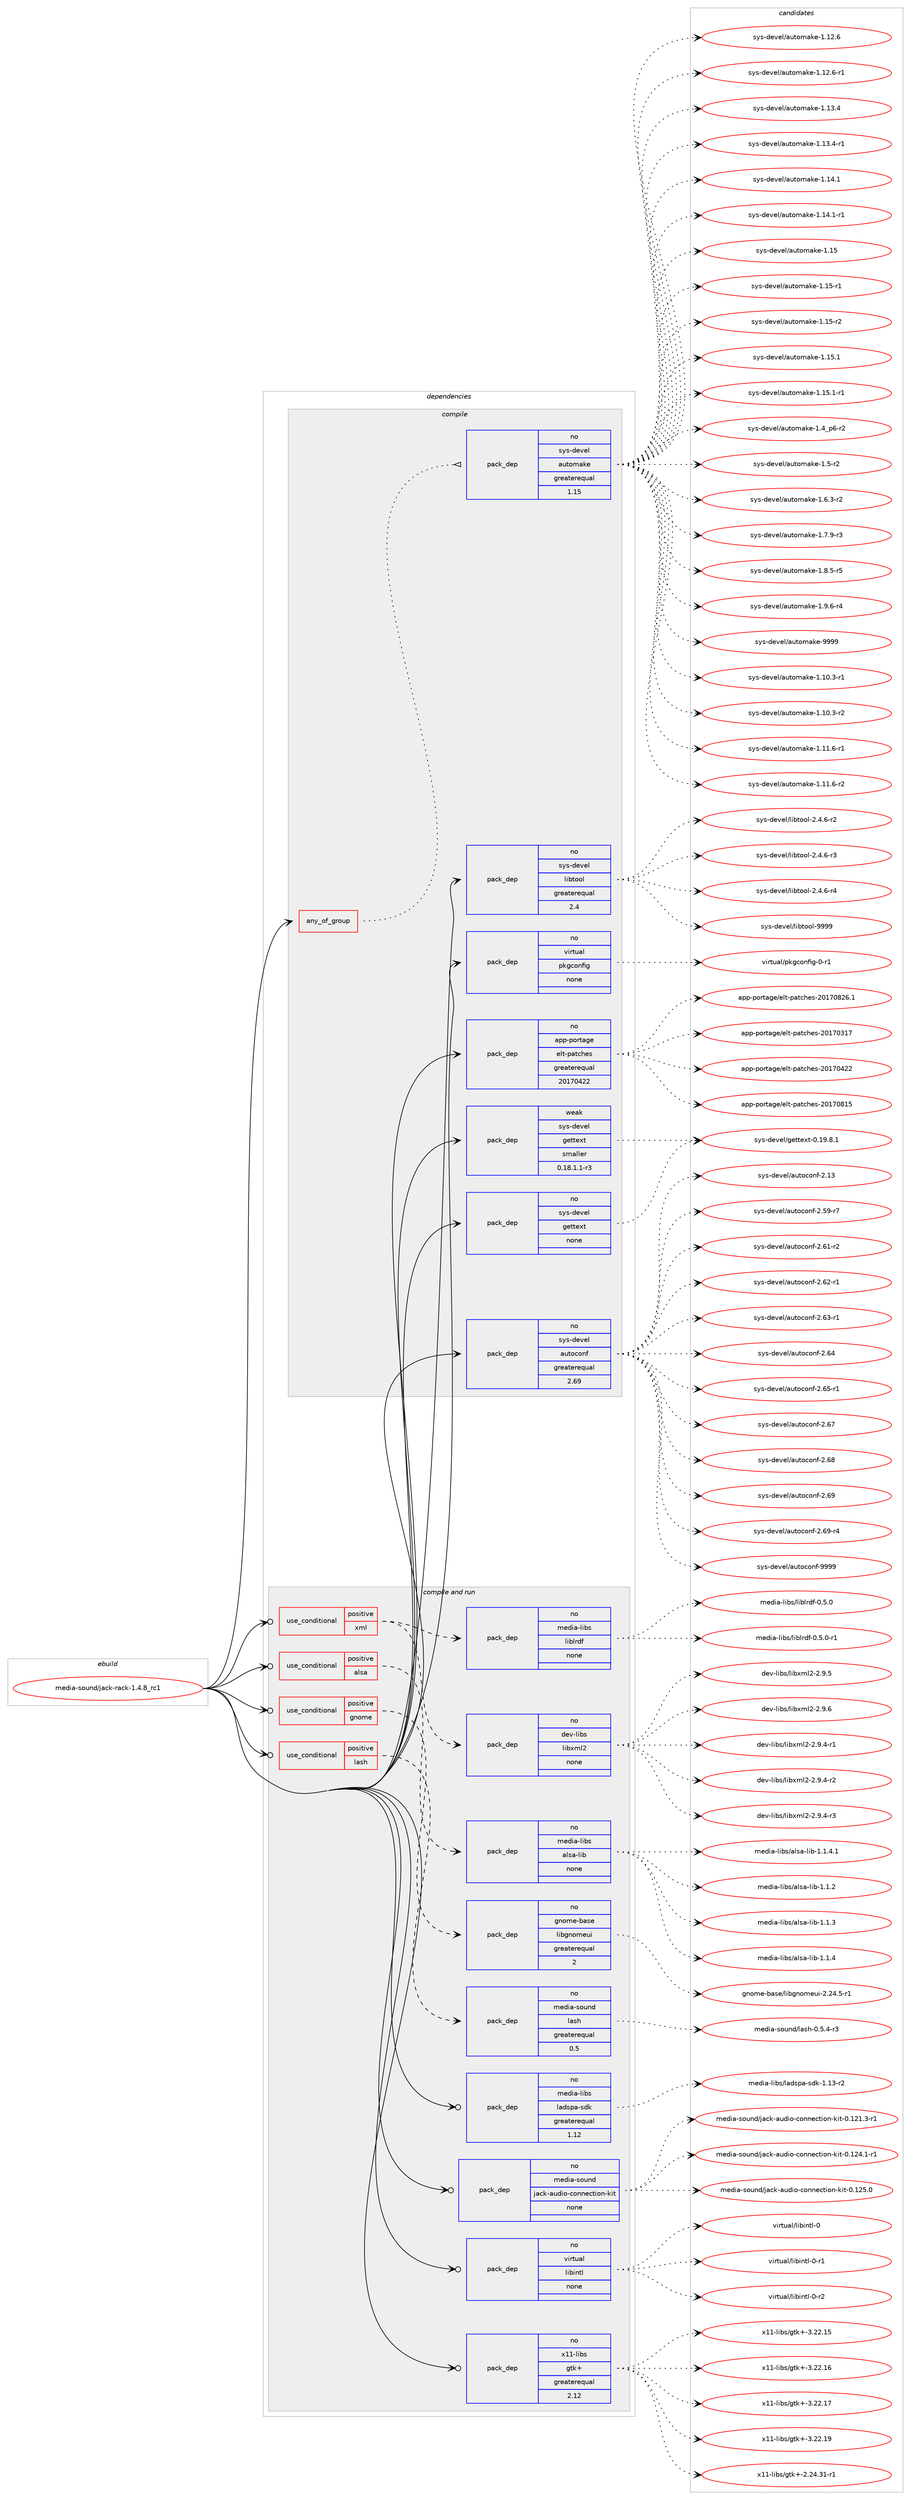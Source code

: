 digraph prolog {

# *************
# Graph options
# *************

newrank=true;
concentrate=true;
compound=true;
graph [rankdir=LR,fontname=Helvetica,fontsize=10,ranksep=1.5];#, ranksep=2.5, nodesep=0.2];
edge  [arrowhead=vee];
node  [fontname=Helvetica,fontsize=10];

# **********
# The ebuild
# **********

subgraph cluster_leftcol {
color=gray;
rank=same;
label=<<i>ebuild</i>>;
id [label="media-sound/jack-rack-1.4.8_rc1", color=red, width=4, href="../media-sound/jack-rack-1.4.8_rc1.svg"];
}

# ****************
# The dependencies
# ****************

subgraph cluster_midcol {
color=gray;
label=<<i>dependencies</i>>;
subgraph cluster_compile {
fillcolor="#eeeeee";
style=filled;
label=<<i>compile</i>>;
subgraph any5975 {
dependency381521 [label=<<TABLE BORDER="0" CELLBORDER="1" CELLSPACING="0" CELLPADDING="4"><TR><TD CELLPADDING="10">any_of_group</TD></TR></TABLE>>, shape=none, color=red];subgraph pack281877 {
dependency381522 [label=<<TABLE BORDER="0" CELLBORDER="1" CELLSPACING="0" CELLPADDING="4" WIDTH="220"><TR><TD ROWSPAN="6" CELLPADDING="30">pack_dep</TD></TR><TR><TD WIDTH="110">no</TD></TR><TR><TD>sys-devel</TD></TR><TR><TD>automake</TD></TR><TR><TD>greaterequal</TD></TR><TR><TD>1.15</TD></TR></TABLE>>, shape=none, color=blue];
}
dependency381521:e -> dependency381522:w [weight=20,style="dotted",arrowhead="oinv"];
}
id:e -> dependency381521:w [weight=20,style="solid",arrowhead="vee"];
subgraph pack281878 {
dependency381523 [label=<<TABLE BORDER="0" CELLBORDER="1" CELLSPACING="0" CELLPADDING="4" WIDTH="220"><TR><TD ROWSPAN="6" CELLPADDING="30">pack_dep</TD></TR><TR><TD WIDTH="110">no</TD></TR><TR><TD>app-portage</TD></TR><TR><TD>elt-patches</TD></TR><TR><TD>greaterequal</TD></TR><TR><TD>20170422</TD></TR></TABLE>>, shape=none, color=blue];
}
id:e -> dependency381523:w [weight=20,style="solid",arrowhead="vee"];
subgraph pack281879 {
dependency381524 [label=<<TABLE BORDER="0" CELLBORDER="1" CELLSPACING="0" CELLPADDING="4" WIDTH="220"><TR><TD ROWSPAN="6" CELLPADDING="30">pack_dep</TD></TR><TR><TD WIDTH="110">no</TD></TR><TR><TD>sys-devel</TD></TR><TR><TD>autoconf</TD></TR><TR><TD>greaterequal</TD></TR><TR><TD>2.69</TD></TR></TABLE>>, shape=none, color=blue];
}
id:e -> dependency381524:w [weight=20,style="solid",arrowhead="vee"];
subgraph pack281880 {
dependency381525 [label=<<TABLE BORDER="0" CELLBORDER="1" CELLSPACING="0" CELLPADDING="4" WIDTH="220"><TR><TD ROWSPAN="6" CELLPADDING="30">pack_dep</TD></TR><TR><TD WIDTH="110">no</TD></TR><TR><TD>sys-devel</TD></TR><TR><TD>gettext</TD></TR><TR><TD>none</TD></TR><TR><TD></TD></TR></TABLE>>, shape=none, color=blue];
}
id:e -> dependency381525:w [weight=20,style="solid",arrowhead="vee"];
subgraph pack281881 {
dependency381526 [label=<<TABLE BORDER="0" CELLBORDER="1" CELLSPACING="0" CELLPADDING="4" WIDTH="220"><TR><TD ROWSPAN="6" CELLPADDING="30">pack_dep</TD></TR><TR><TD WIDTH="110">no</TD></TR><TR><TD>sys-devel</TD></TR><TR><TD>libtool</TD></TR><TR><TD>greaterequal</TD></TR><TR><TD>2.4</TD></TR></TABLE>>, shape=none, color=blue];
}
id:e -> dependency381526:w [weight=20,style="solid",arrowhead="vee"];
subgraph pack281882 {
dependency381527 [label=<<TABLE BORDER="0" CELLBORDER="1" CELLSPACING="0" CELLPADDING="4" WIDTH="220"><TR><TD ROWSPAN="6" CELLPADDING="30">pack_dep</TD></TR><TR><TD WIDTH="110">no</TD></TR><TR><TD>virtual</TD></TR><TR><TD>pkgconfig</TD></TR><TR><TD>none</TD></TR><TR><TD></TD></TR></TABLE>>, shape=none, color=blue];
}
id:e -> dependency381527:w [weight=20,style="solid",arrowhead="vee"];
subgraph pack281883 {
dependency381528 [label=<<TABLE BORDER="0" CELLBORDER="1" CELLSPACING="0" CELLPADDING="4" WIDTH="220"><TR><TD ROWSPAN="6" CELLPADDING="30">pack_dep</TD></TR><TR><TD WIDTH="110">weak</TD></TR><TR><TD>sys-devel</TD></TR><TR><TD>gettext</TD></TR><TR><TD>smaller</TD></TR><TR><TD>0.18.1.1-r3</TD></TR></TABLE>>, shape=none, color=blue];
}
id:e -> dependency381528:w [weight=20,style="solid",arrowhead="vee"];
}
subgraph cluster_compileandrun {
fillcolor="#eeeeee";
style=filled;
label=<<i>compile and run</i>>;
subgraph cond93508 {
dependency381529 [label=<<TABLE BORDER="0" CELLBORDER="1" CELLSPACING="0" CELLPADDING="4"><TR><TD ROWSPAN="3" CELLPADDING="10">use_conditional</TD></TR><TR><TD>positive</TD></TR><TR><TD>alsa</TD></TR></TABLE>>, shape=none, color=red];
subgraph pack281884 {
dependency381530 [label=<<TABLE BORDER="0" CELLBORDER="1" CELLSPACING="0" CELLPADDING="4" WIDTH="220"><TR><TD ROWSPAN="6" CELLPADDING="30">pack_dep</TD></TR><TR><TD WIDTH="110">no</TD></TR><TR><TD>media-libs</TD></TR><TR><TD>alsa-lib</TD></TR><TR><TD>none</TD></TR><TR><TD></TD></TR></TABLE>>, shape=none, color=blue];
}
dependency381529:e -> dependency381530:w [weight=20,style="dashed",arrowhead="vee"];
}
id:e -> dependency381529:w [weight=20,style="solid",arrowhead="odotvee"];
subgraph cond93509 {
dependency381531 [label=<<TABLE BORDER="0" CELLBORDER="1" CELLSPACING="0" CELLPADDING="4"><TR><TD ROWSPAN="3" CELLPADDING="10">use_conditional</TD></TR><TR><TD>positive</TD></TR><TR><TD>gnome</TD></TR></TABLE>>, shape=none, color=red];
subgraph pack281885 {
dependency381532 [label=<<TABLE BORDER="0" CELLBORDER="1" CELLSPACING="0" CELLPADDING="4" WIDTH="220"><TR><TD ROWSPAN="6" CELLPADDING="30">pack_dep</TD></TR><TR><TD WIDTH="110">no</TD></TR><TR><TD>gnome-base</TD></TR><TR><TD>libgnomeui</TD></TR><TR><TD>greaterequal</TD></TR><TR><TD>2</TD></TR></TABLE>>, shape=none, color=blue];
}
dependency381531:e -> dependency381532:w [weight=20,style="dashed",arrowhead="vee"];
}
id:e -> dependency381531:w [weight=20,style="solid",arrowhead="odotvee"];
subgraph cond93510 {
dependency381533 [label=<<TABLE BORDER="0" CELLBORDER="1" CELLSPACING="0" CELLPADDING="4"><TR><TD ROWSPAN="3" CELLPADDING="10">use_conditional</TD></TR><TR><TD>positive</TD></TR><TR><TD>lash</TD></TR></TABLE>>, shape=none, color=red];
subgraph pack281886 {
dependency381534 [label=<<TABLE BORDER="0" CELLBORDER="1" CELLSPACING="0" CELLPADDING="4" WIDTH="220"><TR><TD ROWSPAN="6" CELLPADDING="30">pack_dep</TD></TR><TR><TD WIDTH="110">no</TD></TR><TR><TD>media-sound</TD></TR><TR><TD>lash</TD></TR><TR><TD>greaterequal</TD></TR><TR><TD>0.5</TD></TR></TABLE>>, shape=none, color=blue];
}
dependency381533:e -> dependency381534:w [weight=20,style="dashed",arrowhead="vee"];
}
id:e -> dependency381533:w [weight=20,style="solid",arrowhead="odotvee"];
subgraph cond93511 {
dependency381535 [label=<<TABLE BORDER="0" CELLBORDER="1" CELLSPACING="0" CELLPADDING="4"><TR><TD ROWSPAN="3" CELLPADDING="10">use_conditional</TD></TR><TR><TD>positive</TD></TR><TR><TD>xml</TD></TR></TABLE>>, shape=none, color=red];
subgraph pack281887 {
dependency381536 [label=<<TABLE BORDER="0" CELLBORDER="1" CELLSPACING="0" CELLPADDING="4" WIDTH="220"><TR><TD ROWSPAN="6" CELLPADDING="30">pack_dep</TD></TR><TR><TD WIDTH="110">no</TD></TR><TR><TD>dev-libs</TD></TR><TR><TD>libxml2</TD></TR><TR><TD>none</TD></TR><TR><TD></TD></TR></TABLE>>, shape=none, color=blue];
}
dependency381535:e -> dependency381536:w [weight=20,style="dashed",arrowhead="vee"];
subgraph pack281888 {
dependency381537 [label=<<TABLE BORDER="0" CELLBORDER="1" CELLSPACING="0" CELLPADDING="4" WIDTH="220"><TR><TD ROWSPAN="6" CELLPADDING="30">pack_dep</TD></TR><TR><TD WIDTH="110">no</TD></TR><TR><TD>media-libs</TD></TR><TR><TD>liblrdf</TD></TR><TR><TD>none</TD></TR><TR><TD></TD></TR></TABLE>>, shape=none, color=blue];
}
dependency381535:e -> dependency381537:w [weight=20,style="dashed",arrowhead="vee"];
}
id:e -> dependency381535:w [weight=20,style="solid",arrowhead="odotvee"];
subgraph pack281889 {
dependency381538 [label=<<TABLE BORDER="0" CELLBORDER="1" CELLSPACING="0" CELLPADDING="4" WIDTH="220"><TR><TD ROWSPAN="6" CELLPADDING="30">pack_dep</TD></TR><TR><TD WIDTH="110">no</TD></TR><TR><TD>media-libs</TD></TR><TR><TD>ladspa-sdk</TD></TR><TR><TD>greaterequal</TD></TR><TR><TD>1.12</TD></TR></TABLE>>, shape=none, color=blue];
}
id:e -> dependency381538:w [weight=20,style="solid",arrowhead="odotvee"];
subgraph pack281890 {
dependency381539 [label=<<TABLE BORDER="0" CELLBORDER="1" CELLSPACING="0" CELLPADDING="4" WIDTH="220"><TR><TD ROWSPAN="6" CELLPADDING="30">pack_dep</TD></TR><TR><TD WIDTH="110">no</TD></TR><TR><TD>media-sound</TD></TR><TR><TD>jack-audio-connection-kit</TD></TR><TR><TD>none</TD></TR><TR><TD></TD></TR></TABLE>>, shape=none, color=blue];
}
id:e -> dependency381539:w [weight=20,style="solid",arrowhead="odotvee"];
subgraph pack281891 {
dependency381540 [label=<<TABLE BORDER="0" CELLBORDER="1" CELLSPACING="0" CELLPADDING="4" WIDTH="220"><TR><TD ROWSPAN="6" CELLPADDING="30">pack_dep</TD></TR><TR><TD WIDTH="110">no</TD></TR><TR><TD>virtual</TD></TR><TR><TD>libintl</TD></TR><TR><TD>none</TD></TR><TR><TD></TD></TR></TABLE>>, shape=none, color=blue];
}
id:e -> dependency381540:w [weight=20,style="solid",arrowhead="odotvee"];
subgraph pack281892 {
dependency381541 [label=<<TABLE BORDER="0" CELLBORDER="1" CELLSPACING="0" CELLPADDING="4" WIDTH="220"><TR><TD ROWSPAN="6" CELLPADDING="30">pack_dep</TD></TR><TR><TD WIDTH="110">no</TD></TR><TR><TD>x11-libs</TD></TR><TR><TD>gtk+</TD></TR><TR><TD>greaterequal</TD></TR><TR><TD>2.12</TD></TR></TABLE>>, shape=none, color=blue];
}
id:e -> dependency381541:w [weight=20,style="solid",arrowhead="odotvee"];
}
subgraph cluster_run {
fillcolor="#eeeeee";
style=filled;
label=<<i>run</i>>;
}
}

# **************
# The candidates
# **************

subgraph cluster_choices {
rank=same;
color=gray;
label=<<i>candidates</i>>;

subgraph choice281877 {
color=black;
nodesep=1;
choice11512111545100101118101108479711711611110997107101454946494846514511449 [label="sys-devel/automake-1.10.3-r1", color=red, width=4,href="../sys-devel/automake-1.10.3-r1.svg"];
choice11512111545100101118101108479711711611110997107101454946494846514511450 [label="sys-devel/automake-1.10.3-r2", color=red, width=4,href="../sys-devel/automake-1.10.3-r2.svg"];
choice11512111545100101118101108479711711611110997107101454946494946544511449 [label="sys-devel/automake-1.11.6-r1", color=red, width=4,href="../sys-devel/automake-1.11.6-r1.svg"];
choice11512111545100101118101108479711711611110997107101454946494946544511450 [label="sys-devel/automake-1.11.6-r2", color=red, width=4,href="../sys-devel/automake-1.11.6-r2.svg"];
choice1151211154510010111810110847971171161111099710710145494649504654 [label="sys-devel/automake-1.12.6", color=red, width=4,href="../sys-devel/automake-1.12.6.svg"];
choice11512111545100101118101108479711711611110997107101454946495046544511449 [label="sys-devel/automake-1.12.6-r1", color=red, width=4,href="../sys-devel/automake-1.12.6-r1.svg"];
choice1151211154510010111810110847971171161111099710710145494649514652 [label="sys-devel/automake-1.13.4", color=red, width=4,href="../sys-devel/automake-1.13.4.svg"];
choice11512111545100101118101108479711711611110997107101454946495146524511449 [label="sys-devel/automake-1.13.4-r1", color=red, width=4,href="../sys-devel/automake-1.13.4-r1.svg"];
choice1151211154510010111810110847971171161111099710710145494649524649 [label="sys-devel/automake-1.14.1", color=red, width=4,href="../sys-devel/automake-1.14.1.svg"];
choice11512111545100101118101108479711711611110997107101454946495246494511449 [label="sys-devel/automake-1.14.1-r1", color=red, width=4,href="../sys-devel/automake-1.14.1-r1.svg"];
choice115121115451001011181011084797117116111109971071014549464953 [label="sys-devel/automake-1.15", color=red, width=4,href="../sys-devel/automake-1.15.svg"];
choice1151211154510010111810110847971171161111099710710145494649534511449 [label="sys-devel/automake-1.15-r1", color=red, width=4,href="../sys-devel/automake-1.15-r1.svg"];
choice1151211154510010111810110847971171161111099710710145494649534511450 [label="sys-devel/automake-1.15-r2", color=red, width=4,href="../sys-devel/automake-1.15-r2.svg"];
choice1151211154510010111810110847971171161111099710710145494649534649 [label="sys-devel/automake-1.15.1", color=red, width=4,href="../sys-devel/automake-1.15.1.svg"];
choice11512111545100101118101108479711711611110997107101454946495346494511449 [label="sys-devel/automake-1.15.1-r1", color=red, width=4,href="../sys-devel/automake-1.15.1-r1.svg"];
choice115121115451001011181011084797117116111109971071014549465295112544511450 [label="sys-devel/automake-1.4_p6-r2", color=red, width=4,href="../sys-devel/automake-1.4_p6-r2.svg"];
choice11512111545100101118101108479711711611110997107101454946534511450 [label="sys-devel/automake-1.5-r2", color=red, width=4,href="../sys-devel/automake-1.5-r2.svg"];
choice115121115451001011181011084797117116111109971071014549465446514511450 [label="sys-devel/automake-1.6.3-r2", color=red, width=4,href="../sys-devel/automake-1.6.3-r2.svg"];
choice115121115451001011181011084797117116111109971071014549465546574511451 [label="sys-devel/automake-1.7.9-r3", color=red, width=4,href="../sys-devel/automake-1.7.9-r3.svg"];
choice115121115451001011181011084797117116111109971071014549465646534511453 [label="sys-devel/automake-1.8.5-r5", color=red, width=4,href="../sys-devel/automake-1.8.5-r5.svg"];
choice115121115451001011181011084797117116111109971071014549465746544511452 [label="sys-devel/automake-1.9.6-r4", color=red, width=4,href="../sys-devel/automake-1.9.6-r4.svg"];
choice115121115451001011181011084797117116111109971071014557575757 [label="sys-devel/automake-9999", color=red, width=4,href="../sys-devel/automake-9999.svg"];
dependency381522:e -> choice11512111545100101118101108479711711611110997107101454946494846514511449:w [style=dotted,weight="100"];
dependency381522:e -> choice11512111545100101118101108479711711611110997107101454946494846514511450:w [style=dotted,weight="100"];
dependency381522:e -> choice11512111545100101118101108479711711611110997107101454946494946544511449:w [style=dotted,weight="100"];
dependency381522:e -> choice11512111545100101118101108479711711611110997107101454946494946544511450:w [style=dotted,weight="100"];
dependency381522:e -> choice1151211154510010111810110847971171161111099710710145494649504654:w [style=dotted,weight="100"];
dependency381522:e -> choice11512111545100101118101108479711711611110997107101454946495046544511449:w [style=dotted,weight="100"];
dependency381522:e -> choice1151211154510010111810110847971171161111099710710145494649514652:w [style=dotted,weight="100"];
dependency381522:e -> choice11512111545100101118101108479711711611110997107101454946495146524511449:w [style=dotted,weight="100"];
dependency381522:e -> choice1151211154510010111810110847971171161111099710710145494649524649:w [style=dotted,weight="100"];
dependency381522:e -> choice11512111545100101118101108479711711611110997107101454946495246494511449:w [style=dotted,weight="100"];
dependency381522:e -> choice115121115451001011181011084797117116111109971071014549464953:w [style=dotted,weight="100"];
dependency381522:e -> choice1151211154510010111810110847971171161111099710710145494649534511449:w [style=dotted,weight="100"];
dependency381522:e -> choice1151211154510010111810110847971171161111099710710145494649534511450:w [style=dotted,weight="100"];
dependency381522:e -> choice1151211154510010111810110847971171161111099710710145494649534649:w [style=dotted,weight="100"];
dependency381522:e -> choice11512111545100101118101108479711711611110997107101454946495346494511449:w [style=dotted,weight="100"];
dependency381522:e -> choice115121115451001011181011084797117116111109971071014549465295112544511450:w [style=dotted,weight="100"];
dependency381522:e -> choice11512111545100101118101108479711711611110997107101454946534511450:w [style=dotted,weight="100"];
dependency381522:e -> choice115121115451001011181011084797117116111109971071014549465446514511450:w [style=dotted,weight="100"];
dependency381522:e -> choice115121115451001011181011084797117116111109971071014549465546574511451:w [style=dotted,weight="100"];
dependency381522:e -> choice115121115451001011181011084797117116111109971071014549465646534511453:w [style=dotted,weight="100"];
dependency381522:e -> choice115121115451001011181011084797117116111109971071014549465746544511452:w [style=dotted,weight="100"];
dependency381522:e -> choice115121115451001011181011084797117116111109971071014557575757:w [style=dotted,weight="100"];
}
subgraph choice281878 {
color=black;
nodesep=1;
choice97112112451121111141169710310147101108116451129711699104101115455048495548514955 [label="app-portage/elt-patches-20170317", color=red, width=4,href="../app-portage/elt-patches-20170317.svg"];
choice97112112451121111141169710310147101108116451129711699104101115455048495548525050 [label="app-portage/elt-patches-20170422", color=red, width=4,href="../app-portage/elt-patches-20170422.svg"];
choice97112112451121111141169710310147101108116451129711699104101115455048495548564953 [label="app-portage/elt-patches-20170815", color=red, width=4,href="../app-portage/elt-patches-20170815.svg"];
choice971121124511211111411697103101471011081164511297116991041011154550484955485650544649 [label="app-portage/elt-patches-20170826.1", color=red, width=4,href="../app-portage/elt-patches-20170826.1.svg"];
dependency381523:e -> choice97112112451121111141169710310147101108116451129711699104101115455048495548514955:w [style=dotted,weight="100"];
dependency381523:e -> choice97112112451121111141169710310147101108116451129711699104101115455048495548525050:w [style=dotted,weight="100"];
dependency381523:e -> choice97112112451121111141169710310147101108116451129711699104101115455048495548564953:w [style=dotted,weight="100"];
dependency381523:e -> choice971121124511211111411697103101471011081164511297116991041011154550484955485650544649:w [style=dotted,weight="100"];
}
subgraph choice281879 {
color=black;
nodesep=1;
choice115121115451001011181011084797117116111991111101024550464951 [label="sys-devel/autoconf-2.13", color=red, width=4,href="../sys-devel/autoconf-2.13.svg"];
choice1151211154510010111810110847971171161119911111010245504653574511455 [label="sys-devel/autoconf-2.59-r7", color=red, width=4,href="../sys-devel/autoconf-2.59-r7.svg"];
choice1151211154510010111810110847971171161119911111010245504654494511450 [label="sys-devel/autoconf-2.61-r2", color=red, width=4,href="../sys-devel/autoconf-2.61-r2.svg"];
choice1151211154510010111810110847971171161119911111010245504654504511449 [label="sys-devel/autoconf-2.62-r1", color=red, width=4,href="../sys-devel/autoconf-2.62-r1.svg"];
choice1151211154510010111810110847971171161119911111010245504654514511449 [label="sys-devel/autoconf-2.63-r1", color=red, width=4,href="../sys-devel/autoconf-2.63-r1.svg"];
choice115121115451001011181011084797117116111991111101024550465452 [label="sys-devel/autoconf-2.64", color=red, width=4,href="../sys-devel/autoconf-2.64.svg"];
choice1151211154510010111810110847971171161119911111010245504654534511449 [label="sys-devel/autoconf-2.65-r1", color=red, width=4,href="../sys-devel/autoconf-2.65-r1.svg"];
choice115121115451001011181011084797117116111991111101024550465455 [label="sys-devel/autoconf-2.67", color=red, width=4,href="../sys-devel/autoconf-2.67.svg"];
choice115121115451001011181011084797117116111991111101024550465456 [label="sys-devel/autoconf-2.68", color=red, width=4,href="../sys-devel/autoconf-2.68.svg"];
choice115121115451001011181011084797117116111991111101024550465457 [label="sys-devel/autoconf-2.69", color=red, width=4,href="../sys-devel/autoconf-2.69.svg"];
choice1151211154510010111810110847971171161119911111010245504654574511452 [label="sys-devel/autoconf-2.69-r4", color=red, width=4,href="../sys-devel/autoconf-2.69-r4.svg"];
choice115121115451001011181011084797117116111991111101024557575757 [label="sys-devel/autoconf-9999", color=red, width=4,href="../sys-devel/autoconf-9999.svg"];
dependency381524:e -> choice115121115451001011181011084797117116111991111101024550464951:w [style=dotted,weight="100"];
dependency381524:e -> choice1151211154510010111810110847971171161119911111010245504653574511455:w [style=dotted,weight="100"];
dependency381524:e -> choice1151211154510010111810110847971171161119911111010245504654494511450:w [style=dotted,weight="100"];
dependency381524:e -> choice1151211154510010111810110847971171161119911111010245504654504511449:w [style=dotted,weight="100"];
dependency381524:e -> choice1151211154510010111810110847971171161119911111010245504654514511449:w [style=dotted,weight="100"];
dependency381524:e -> choice115121115451001011181011084797117116111991111101024550465452:w [style=dotted,weight="100"];
dependency381524:e -> choice1151211154510010111810110847971171161119911111010245504654534511449:w [style=dotted,weight="100"];
dependency381524:e -> choice115121115451001011181011084797117116111991111101024550465455:w [style=dotted,weight="100"];
dependency381524:e -> choice115121115451001011181011084797117116111991111101024550465456:w [style=dotted,weight="100"];
dependency381524:e -> choice115121115451001011181011084797117116111991111101024550465457:w [style=dotted,weight="100"];
dependency381524:e -> choice1151211154510010111810110847971171161119911111010245504654574511452:w [style=dotted,weight="100"];
dependency381524:e -> choice115121115451001011181011084797117116111991111101024557575757:w [style=dotted,weight="100"];
}
subgraph choice281880 {
color=black;
nodesep=1;
choice1151211154510010111810110847103101116116101120116454846495746564649 [label="sys-devel/gettext-0.19.8.1", color=red, width=4,href="../sys-devel/gettext-0.19.8.1.svg"];
dependency381525:e -> choice1151211154510010111810110847103101116116101120116454846495746564649:w [style=dotted,weight="100"];
}
subgraph choice281881 {
color=black;
nodesep=1;
choice1151211154510010111810110847108105981161111111084550465246544511450 [label="sys-devel/libtool-2.4.6-r2", color=red, width=4,href="../sys-devel/libtool-2.4.6-r2.svg"];
choice1151211154510010111810110847108105981161111111084550465246544511451 [label="sys-devel/libtool-2.4.6-r3", color=red, width=4,href="../sys-devel/libtool-2.4.6-r3.svg"];
choice1151211154510010111810110847108105981161111111084550465246544511452 [label="sys-devel/libtool-2.4.6-r4", color=red, width=4,href="../sys-devel/libtool-2.4.6-r4.svg"];
choice1151211154510010111810110847108105981161111111084557575757 [label="sys-devel/libtool-9999", color=red, width=4,href="../sys-devel/libtool-9999.svg"];
dependency381526:e -> choice1151211154510010111810110847108105981161111111084550465246544511450:w [style=dotted,weight="100"];
dependency381526:e -> choice1151211154510010111810110847108105981161111111084550465246544511451:w [style=dotted,weight="100"];
dependency381526:e -> choice1151211154510010111810110847108105981161111111084550465246544511452:w [style=dotted,weight="100"];
dependency381526:e -> choice1151211154510010111810110847108105981161111111084557575757:w [style=dotted,weight="100"];
}
subgraph choice281882 {
color=black;
nodesep=1;
choice11810511411611797108471121071039911111010210510345484511449 [label="virtual/pkgconfig-0-r1", color=red, width=4,href="../virtual/pkgconfig-0-r1.svg"];
dependency381527:e -> choice11810511411611797108471121071039911111010210510345484511449:w [style=dotted,weight="100"];
}
subgraph choice281883 {
color=black;
nodesep=1;
choice1151211154510010111810110847103101116116101120116454846495746564649 [label="sys-devel/gettext-0.19.8.1", color=red, width=4,href="../sys-devel/gettext-0.19.8.1.svg"];
dependency381528:e -> choice1151211154510010111810110847103101116116101120116454846495746564649:w [style=dotted,weight="100"];
}
subgraph choice281884 {
color=black;
nodesep=1;
choice1091011001059745108105981154797108115974510810598454946494650 [label="media-libs/alsa-lib-1.1.2", color=red, width=4,href="../media-libs/alsa-lib-1.1.2.svg"];
choice1091011001059745108105981154797108115974510810598454946494651 [label="media-libs/alsa-lib-1.1.3", color=red, width=4,href="../media-libs/alsa-lib-1.1.3.svg"];
choice1091011001059745108105981154797108115974510810598454946494652 [label="media-libs/alsa-lib-1.1.4", color=red, width=4,href="../media-libs/alsa-lib-1.1.4.svg"];
choice10910110010597451081059811547971081159745108105984549464946524649 [label="media-libs/alsa-lib-1.1.4.1", color=red, width=4,href="../media-libs/alsa-lib-1.1.4.1.svg"];
dependency381530:e -> choice1091011001059745108105981154797108115974510810598454946494650:w [style=dotted,weight="100"];
dependency381530:e -> choice1091011001059745108105981154797108115974510810598454946494651:w [style=dotted,weight="100"];
dependency381530:e -> choice1091011001059745108105981154797108115974510810598454946494652:w [style=dotted,weight="100"];
dependency381530:e -> choice10910110010597451081059811547971081159745108105984549464946524649:w [style=dotted,weight="100"];
}
subgraph choice281885 {
color=black;
nodesep=1;
choice1031101111091014598971151014710810598103110111109101117105455046505246534511449 [label="gnome-base/libgnomeui-2.24.5-r1", color=red, width=4,href="../gnome-base/libgnomeui-2.24.5-r1.svg"];
dependency381532:e -> choice1031101111091014598971151014710810598103110111109101117105455046505246534511449:w [style=dotted,weight="100"];
}
subgraph choice281886 {
color=black;
nodesep=1;
choice109101100105974511511111711010047108971151044548465346524511451 [label="media-sound/lash-0.5.4-r3", color=red, width=4,href="../media-sound/lash-0.5.4-r3.svg"];
dependency381534:e -> choice109101100105974511511111711010047108971151044548465346524511451:w [style=dotted,weight="100"];
}
subgraph choice281887 {
color=black;
nodesep=1;
choice10010111845108105981154710810598120109108504550465746524511449 [label="dev-libs/libxml2-2.9.4-r1", color=red, width=4,href="../dev-libs/libxml2-2.9.4-r1.svg"];
choice10010111845108105981154710810598120109108504550465746524511450 [label="dev-libs/libxml2-2.9.4-r2", color=red, width=4,href="../dev-libs/libxml2-2.9.4-r2.svg"];
choice10010111845108105981154710810598120109108504550465746524511451 [label="dev-libs/libxml2-2.9.4-r3", color=red, width=4,href="../dev-libs/libxml2-2.9.4-r3.svg"];
choice1001011184510810598115471081059812010910850455046574653 [label="dev-libs/libxml2-2.9.5", color=red, width=4,href="../dev-libs/libxml2-2.9.5.svg"];
choice1001011184510810598115471081059812010910850455046574654 [label="dev-libs/libxml2-2.9.6", color=red, width=4,href="../dev-libs/libxml2-2.9.6.svg"];
dependency381536:e -> choice10010111845108105981154710810598120109108504550465746524511449:w [style=dotted,weight="100"];
dependency381536:e -> choice10010111845108105981154710810598120109108504550465746524511450:w [style=dotted,weight="100"];
dependency381536:e -> choice10010111845108105981154710810598120109108504550465746524511451:w [style=dotted,weight="100"];
dependency381536:e -> choice1001011184510810598115471081059812010910850455046574653:w [style=dotted,weight="100"];
dependency381536:e -> choice1001011184510810598115471081059812010910850455046574654:w [style=dotted,weight="100"];
}
subgraph choice281888 {
color=black;
nodesep=1;
choice1091011001059745108105981154710810598108114100102454846534648 [label="media-libs/liblrdf-0.5.0", color=red, width=4,href="../media-libs/liblrdf-0.5.0.svg"];
choice10910110010597451081059811547108105981081141001024548465346484511449 [label="media-libs/liblrdf-0.5.0-r1", color=red, width=4,href="../media-libs/liblrdf-0.5.0-r1.svg"];
dependency381537:e -> choice1091011001059745108105981154710810598108114100102454846534648:w [style=dotted,weight="100"];
dependency381537:e -> choice10910110010597451081059811547108105981081141001024548465346484511449:w [style=dotted,weight="100"];
}
subgraph choice281889 {
color=black;
nodesep=1;
choice1091011001059745108105981154710897100115112974511510010745494649514511450 [label="media-libs/ladspa-sdk-1.13-r2", color=red, width=4,href="../media-libs/ladspa-sdk-1.13-r2.svg"];
dependency381538:e -> choice1091011001059745108105981154710897100115112974511510010745494649514511450:w [style=dotted,weight="100"];
}
subgraph choice281890 {
color=black;
nodesep=1;
choice109101100105974511511111711010047106979910745971171001051114599111110110101991161051111104510710511645484649504946514511449 [label="media-sound/jack-audio-connection-kit-0.121.3-r1", color=red, width=4,href="../media-sound/jack-audio-connection-kit-0.121.3-r1.svg"];
choice109101100105974511511111711010047106979910745971171001051114599111110110101991161051111104510710511645484649505246494511449 [label="media-sound/jack-audio-connection-kit-0.124.1-r1", color=red, width=4,href="../media-sound/jack-audio-connection-kit-0.124.1-r1.svg"];
choice10910110010597451151111171101004710697991074597117100105111459911111011010199116105111110451071051164548464950534648 [label="media-sound/jack-audio-connection-kit-0.125.0", color=red, width=4,href="../media-sound/jack-audio-connection-kit-0.125.0.svg"];
dependency381539:e -> choice109101100105974511511111711010047106979910745971171001051114599111110110101991161051111104510710511645484649504946514511449:w [style=dotted,weight="100"];
dependency381539:e -> choice109101100105974511511111711010047106979910745971171001051114599111110110101991161051111104510710511645484649505246494511449:w [style=dotted,weight="100"];
dependency381539:e -> choice10910110010597451151111171101004710697991074597117100105111459911111011010199116105111110451071051164548464950534648:w [style=dotted,weight="100"];
}
subgraph choice281891 {
color=black;
nodesep=1;
choice1181051141161179710847108105981051101161084548 [label="virtual/libintl-0", color=red, width=4,href="../virtual/libintl-0.svg"];
choice11810511411611797108471081059810511011610845484511449 [label="virtual/libintl-0-r1", color=red, width=4,href="../virtual/libintl-0-r1.svg"];
choice11810511411611797108471081059810511011610845484511450 [label="virtual/libintl-0-r2", color=red, width=4,href="../virtual/libintl-0-r2.svg"];
dependency381540:e -> choice1181051141161179710847108105981051101161084548:w [style=dotted,weight="100"];
dependency381540:e -> choice11810511411611797108471081059810511011610845484511449:w [style=dotted,weight="100"];
dependency381540:e -> choice11810511411611797108471081059810511011610845484511450:w [style=dotted,weight="100"];
}
subgraph choice281892 {
color=black;
nodesep=1;
choice12049494510810598115471031161074345504650524651494511449 [label="x11-libs/gtk+-2.24.31-r1", color=red, width=4,href="../x11-libs/gtk+-2.24.31-r1.svg"];
choice1204949451081059811547103116107434551465050464953 [label="x11-libs/gtk+-3.22.15", color=red, width=4,href="../x11-libs/gtk+-3.22.15.svg"];
choice1204949451081059811547103116107434551465050464954 [label="x11-libs/gtk+-3.22.16", color=red, width=4,href="../x11-libs/gtk+-3.22.16.svg"];
choice1204949451081059811547103116107434551465050464955 [label="x11-libs/gtk+-3.22.17", color=red, width=4,href="../x11-libs/gtk+-3.22.17.svg"];
choice1204949451081059811547103116107434551465050464957 [label="x11-libs/gtk+-3.22.19", color=red, width=4,href="../x11-libs/gtk+-3.22.19.svg"];
dependency381541:e -> choice12049494510810598115471031161074345504650524651494511449:w [style=dotted,weight="100"];
dependency381541:e -> choice1204949451081059811547103116107434551465050464953:w [style=dotted,weight="100"];
dependency381541:e -> choice1204949451081059811547103116107434551465050464954:w [style=dotted,weight="100"];
dependency381541:e -> choice1204949451081059811547103116107434551465050464955:w [style=dotted,weight="100"];
dependency381541:e -> choice1204949451081059811547103116107434551465050464957:w [style=dotted,weight="100"];
}
}

}
